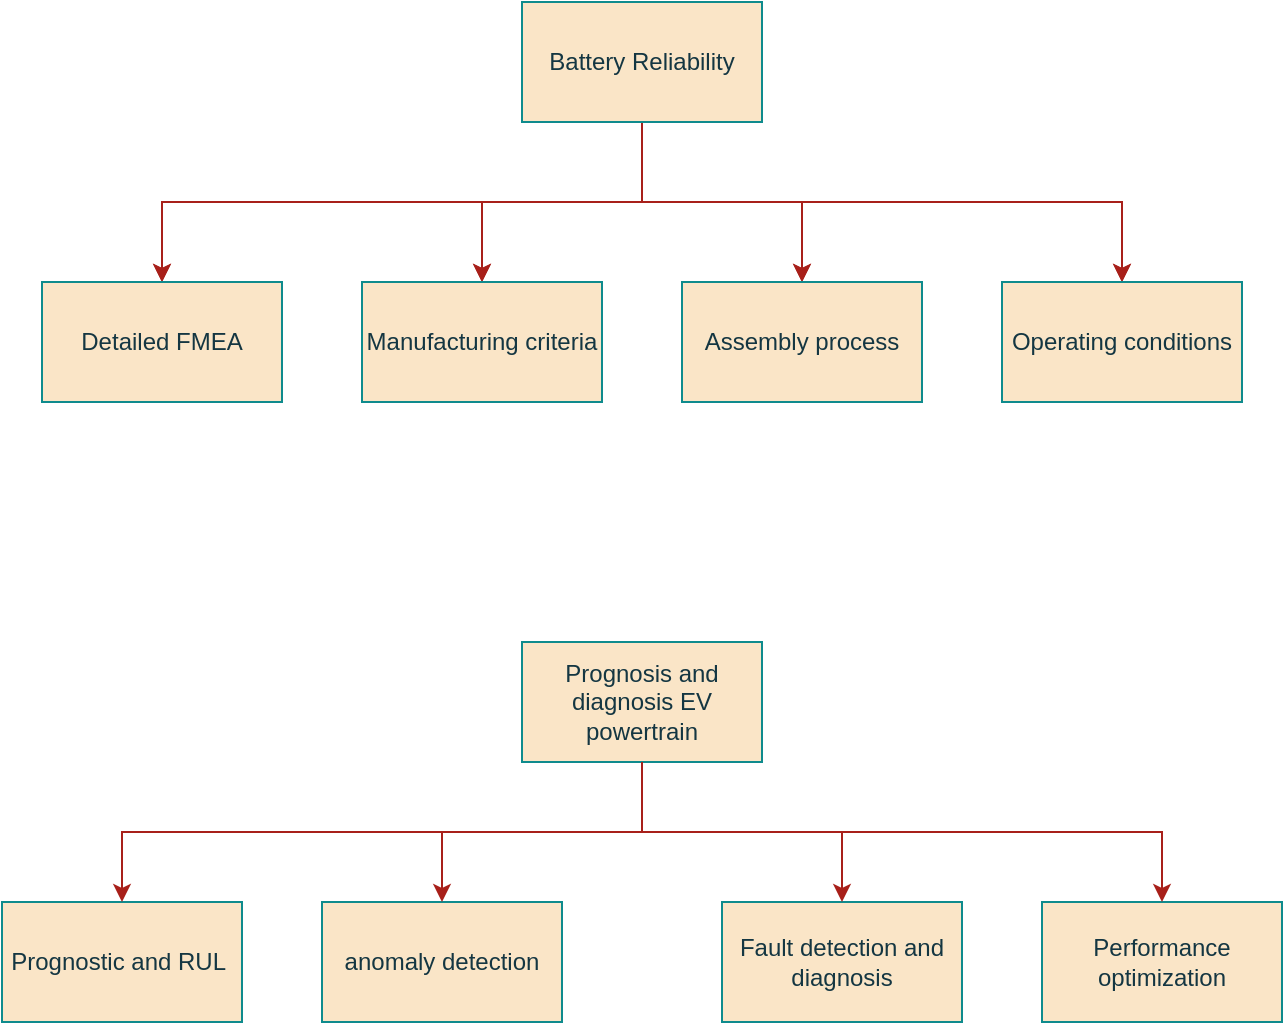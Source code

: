 <mxfile version="21.5.0" type="github">
  <diagram name="Page-1" id="JAsYkhxNpc9QepuXL1x3">
    <mxGraphModel dx="880" dy="507" grid="1" gridSize="10" guides="1" tooltips="1" connect="1" arrows="1" fold="1" page="1" pageScale="1" pageWidth="1169" pageHeight="827" math="0" shadow="0">
      <root>
        <mxCell id="0" />
        <mxCell id="1" parent="0" />
        <mxCell id="ypVziHgd2XEu-LRB_zmH-3" value="" style="edgeStyle=orthogonalEdgeStyle;rounded=0;orthogonalLoop=1;jettySize=auto;html=1;exitX=0.5;exitY=1;exitDx=0;exitDy=0;labelBackgroundColor=none;strokeColor=#A8201A;fontColor=default;" edge="1" parent="1" source="ypVziHgd2XEu-LRB_zmH-1" target="ypVziHgd2XEu-LRB_zmH-2">
          <mxGeometry relative="1" as="geometry" />
        </mxCell>
        <mxCell id="ypVziHgd2XEu-LRB_zmH-5" value="" style="edgeStyle=orthogonalEdgeStyle;rounded=0;orthogonalLoop=1;jettySize=auto;html=1;exitX=0.5;exitY=1;exitDx=0;exitDy=0;labelBackgroundColor=none;strokeColor=#A8201A;fontColor=default;" edge="1" parent="1" source="ypVziHgd2XEu-LRB_zmH-1" target="ypVziHgd2XEu-LRB_zmH-4">
          <mxGeometry relative="1" as="geometry" />
        </mxCell>
        <mxCell id="ypVziHgd2XEu-LRB_zmH-7" value="" style="edgeStyle=orthogonalEdgeStyle;rounded=0;orthogonalLoop=1;jettySize=auto;html=1;exitX=0.5;exitY=1;exitDx=0;exitDy=0;labelBackgroundColor=none;strokeColor=#A8201A;fontColor=default;" edge="1" parent="1" source="ypVziHgd2XEu-LRB_zmH-1" target="ypVziHgd2XEu-LRB_zmH-6">
          <mxGeometry relative="1" as="geometry" />
        </mxCell>
        <mxCell id="ypVziHgd2XEu-LRB_zmH-9" value="" style="edgeStyle=orthogonalEdgeStyle;rounded=0;orthogonalLoop=1;jettySize=auto;html=1;exitX=0.5;exitY=1;exitDx=0;exitDy=0;labelBackgroundColor=none;strokeColor=#A8201A;fontColor=default;" edge="1" parent="1" source="ypVziHgd2XEu-LRB_zmH-1" target="ypVziHgd2XEu-LRB_zmH-8">
          <mxGeometry relative="1" as="geometry" />
        </mxCell>
        <mxCell id="ypVziHgd2XEu-LRB_zmH-1" value="Battery Reliability" style="rounded=0;whiteSpace=wrap;html=1;labelBackgroundColor=none;fillColor=#FAE5C7;strokeColor=#0F8B8D;fontColor=#143642;" vertex="1" parent="1">
          <mxGeometry x="380" y="230" width="120" height="60" as="geometry" />
        </mxCell>
        <mxCell id="ypVziHgd2XEu-LRB_zmH-2" value="Manufacturing criteria" style="whiteSpace=wrap;html=1;rounded=0;labelBackgroundColor=none;fillColor=#FAE5C7;strokeColor=#0F8B8D;fontColor=#143642;" vertex="1" parent="1">
          <mxGeometry x="300" y="370" width="120" height="60" as="geometry" />
        </mxCell>
        <mxCell id="ypVziHgd2XEu-LRB_zmH-4" value="Assembly process" style="whiteSpace=wrap;html=1;rounded=0;labelBackgroundColor=none;fillColor=#FAE5C7;strokeColor=#0F8B8D;fontColor=#143642;" vertex="1" parent="1">
          <mxGeometry x="460" y="370" width="120" height="60" as="geometry" />
        </mxCell>
        <mxCell id="ypVziHgd2XEu-LRB_zmH-6" value="Detailed FMEA" style="rounded=0;whiteSpace=wrap;html=1;labelBackgroundColor=none;fillColor=#FAE5C7;strokeColor=#0F8B8D;fontColor=#143642;" vertex="1" parent="1">
          <mxGeometry x="140" y="370" width="120" height="60" as="geometry" />
        </mxCell>
        <mxCell id="ypVziHgd2XEu-LRB_zmH-8" value="Operating conditions" style="whiteSpace=wrap;html=1;rounded=0;labelBackgroundColor=none;fillColor=#FAE5C7;strokeColor=#0F8B8D;fontColor=#143642;" vertex="1" parent="1">
          <mxGeometry x="620" y="370" width="120" height="60" as="geometry" />
        </mxCell>
        <mxCell id="ypVziHgd2XEu-LRB_zmH-11" value="" style="edgeStyle=orthogonalEdgeStyle;rounded=0;orthogonalLoop=1;jettySize=auto;html=1;exitX=0.5;exitY=1;exitDx=0;exitDy=0;labelBackgroundColor=none;strokeColor=#A8201A;fontColor=default;" edge="1" source="ypVziHgd2XEu-LRB_zmH-15" target="ypVziHgd2XEu-LRB_zmH-16" parent="1">
          <mxGeometry relative="1" as="geometry" />
        </mxCell>
        <mxCell id="ypVziHgd2XEu-LRB_zmH-12" value="" style="edgeStyle=orthogonalEdgeStyle;rounded=0;orthogonalLoop=1;jettySize=auto;html=1;exitX=0.5;exitY=1;exitDx=0;exitDy=0;labelBackgroundColor=none;strokeColor=#A8201A;fontColor=default;" edge="1" source="ypVziHgd2XEu-LRB_zmH-15" target="ypVziHgd2XEu-LRB_zmH-17" parent="1">
          <mxGeometry relative="1" as="geometry" />
        </mxCell>
        <mxCell id="ypVziHgd2XEu-LRB_zmH-13" value="" style="edgeStyle=orthogonalEdgeStyle;rounded=0;orthogonalLoop=1;jettySize=auto;html=1;exitX=0.5;exitY=1;exitDx=0;exitDy=0;labelBackgroundColor=none;strokeColor=#A8201A;fontColor=default;" edge="1" source="ypVziHgd2XEu-LRB_zmH-15" target="ypVziHgd2XEu-LRB_zmH-18" parent="1">
          <mxGeometry relative="1" as="geometry" />
        </mxCell>
        <mxCell id="ypVziHgd2XEu-LRB_zmH-14" value="" style="edgeStyle=orthogonalEdgeStyle;rounded=0;orthogonalLoop=1;jettySize=auto;html=1;exitX=0.5;exitY=1;exitDx=0;exitDy=0;labelBackgroundColor=none;strokeColor=#A8201A;fontColor=default;" edge="1" source="ypVziHgd2XEu-LRB_zmH-15" target="ypVziHgd2XEu-LRB_zmH-19" parent="1">
          <mxGeometry relative="1" as="geometry" />
        </mxCell>
        <mxCell id="ypVziHgd2XEu-LRB_zmH-15" value="Battery Reliability" style="rounded=0;whiteSpace=wrap;html=1;labelBackgroundColor=none;fillColor=#FAE5C7;strokeColor=#0F8B8D;fontColor=#143642;" vertex="1" parent="1">
          <mxGeometry x="380" y="230" width="120" height="60" as="geometry" />
        </mxCell>
        <mxCell id="ypVziHgd2XEu-LRB_zmH-16" value="Manufacturing criteria" style="whiteSpace=wrap;html=1;rounded=0;labelBackgroundColor=none;fillColor=#FAE5C7;strokeColor=#0F8B8D;fontColor=#143642;" vertex="1" parent="1">
          <mxGeometry x="300" y="370" width="120" height="60" as="geometry" />
        </mxCell>
        <mxCell id="ypVziHgd2XEu-LRB_zmH-17" value="Assembly process" style="whiteSpace=wrap;html=1;rounded=0;labelBackgroundColor=none;fillColor=#FAE5C7;strokeColor=#0F8B8D;fontColor=#143642;" vertex="1" parent="1">
          <mxGeometry x="460" y="370" width="120" height="60" as="geometry" />
        </mxCell>
        <mxCell id="ypVziHgd2XEu-LRB_zmH-18" value="Detailed FMEA" style="rounded=0;whiteSpace=wrap;html=1;labelBackgroundColor=none;fillColor=#FAE5C7;strokeColor=#0F8B8D;fontColor=#143642;" vertex="1" parent="1">
          <mxGeometry x="140" y="370" width="120" height="60" as="geometry" />
        </mxCell>
        <mxCell id="ypVziHgd2XEu-LRB_zmH-19" value="Operating conditions" style="whiteSpace=wrap;html=1;rounded=0;labelBackgroundColor=none;fillColor=#FAE5C7;strokeColor=#0F8B8D;fontColor=#143642;" vertex="1" parent="1">
          <mxGeometry x="620" y="370" width="120" height="60" as="geometry" />
        </mxCell>
        <mxCell id="ypVziHgd2XEu-LRB_zmH-29" value="" style="group;labelBackgroundColor=none;fontColor=#143642;" vertex="1" connectable="0" parent="1">
          <mxGeometry x="120" y="550" width="640" height="190" as="geometry" />
        </mxCell>
        <mxCell id="ypVziHgd2XEu-LRB_zmH-10" value="Prognosis and diagnosis EV powertrain" style="rounded=0;whiteSpace=wrap;html=1;labelBackgroundColor=none;fillColor=#FAE5C7;strokeColor=#0F8B8D;fontColor=#143642;" vertex="1" parent="ypVziHgd2XEu-LRB_zmH-29">
          <mxGeometry x="260" width="120" height="60" as="geometry" />
        </mxCell>
        <mxCell id="ypVziHgd2XEu-LRB_zmH-20" value="Prognosis and diagnosis EV powertrain" style="rounded=0;whiteSpace=wrap;html=1;fillColor=#FAE5C7;fontColor=#143642;strokeColor=#0F8B8D;labelBackgroundColor=none;" vertex="1" parent="ypVziHgd2XEu-LRB_zmH-29">
          <mxGeometry x="260" width="120" height="60" as="geometry" />
        </mxCell>
        <mxCell id="ypVziHgd2XEu-LRB_zmH-21" value="anomaly detection" style="whiteSpace=wrap;html=1;rounded=0;labelBackgroundColor=none;fillColor=#FAE5C7;strokeColor=#0F8B8D;fontColor=#143642;" vertex="1" parent="ypVziHgd2XEu-LRB_zmH-29">
          <mxGeometry x="160" y="130" width="120" height="60" as="geometry" />
        </mxCell>
        <mxCell id="ypVziHgd2XEu-LRB_zmH-22" value="" style="edgeStyle=orthogonalEdgeStyle;rounded=0;orthogonalLoop=1;jettySize=auto;html=1;labelBackgroundColor=none;strokeColor=#A8201A;fontColor=default;" edge="1" parent="ypVziHgd2XEu-LRB_zmH-29" source="ypVziHgd2XEu-LRB_zmH-20" target="ypVziHgd2XEu-LRB_zmH-21">
          <mxGeometry relative="1" as="geometry" />
        </mxCell>
        <mxCell id="ypVziHgd2XEu-LRB_zmH-23" value="Fault detection and diagnosis" style="whiteSpace=wrap;html=1;rounded=0;labelBackgroundColor=none;fillColor=#FAE5C7;strokeColor=#0F8B8D;fontColor=#143642;" vertex="1" parent="ypVziHgd2XEu-LRB_zmH-29">
          <mxGeometry x="360" y="130" width="120" height="60" as="geometry" />
        </mxCell>
        <mxCell id="ypVziHgd2XEu-LRB_zmH-24" value="" style="edgeStyle=orthogonalEdgeStyle;rounded=0;orthogonalLoop=1;jettySize=auto;html=1;labelBackgroundColor=none;strokeColor=#A8201A;fontColor=default;" edge="1" parent="ypVziHgd2XEu-LRB_zmH-29" source="ypVziHgd2XEu-LRB_zmH-20" target="ypVziHgd2XEu-LRB_zmH-23">
          <mxGeometry relative="1" as="geometry" />
        </mxCell>
        <mxCell id="ypVziHgd2XEu-LRB_zmH-25" value="Prognostic and RUL&amp;nbsp;" style="whiteSpace=wrap;html=1;rounded=0;labelBackgroundColor=none;fillColor=#FAE5C7;strokeColor=#0F8B8D;fontColor=#143642;" vertex="1" parent="ypVziHgd2XEu-LRB_zmH-29">
          <mxGeometry y="130" width="120" height="60" as="geometry" />
        </mxCell>
        <mxCell id="ypVziHgd2XEu-LRB_zmH-26" value="" style="edgeStyle=orthogonalEdgeStyle;rounded=0;orthogonalLoop=1;jettySize=auto;html=1;exitX=0.5;exitY=1;exitDx=0;exitDy=0;labelBackgroundColor=none;strokeColor=#A8201A;fontColor=default;" edge="1" parent="ypVziHgd2XEu-LRB_zmH-29" source="ypVziHgd2XEu-LRB_zmH-20" target="ypVziHgd2XEu-LRB_zmH-25">
          <mxGeometry relative="1" as="geometry" />
        </mxCell>
        <mxCell id="ypVziHgd2XEu-LRB_zmH-27" value="Performance optimization" style="whiteSpace=wrap;html=1;rounded=0;labelBackgroundColor=none;fillColor=#FAE5C7;strokeColor=#0F8B8D;fontColor=#143642;" vertex="1" parent="ypVziHgd2XEu-LRB_zmH-29">
          <mxGeometry x="520" y="130" width="120" height="60" as="geometry" />
        </mxCell>
        <mxCell id="ypVziHgd2XEu-LRB_zmH-28" value="" style="edgeStyle=orthogonalEdgeStyle;rounded=0;orthogonalLoop=1;jettySize=auto;html=1;exitX=0.5;exitY=1;exitDx=0;exitDy=0;labelBackgroundColor=none;strokeColor=#A8201A;fontColor=default;" edge="1" parent="ypVziHgd2XEu-LRB_zmH-29" source="ypVziHgd2XEu-LRB_zmH-20" target="ypVziHgd2XEu-LRB_zmH-27">
          <mxGeometry relative="1" as="geometry" />
        </mxCell>
      </root>
    </mxGraphModel>
  </diagram>
</mxfile>
